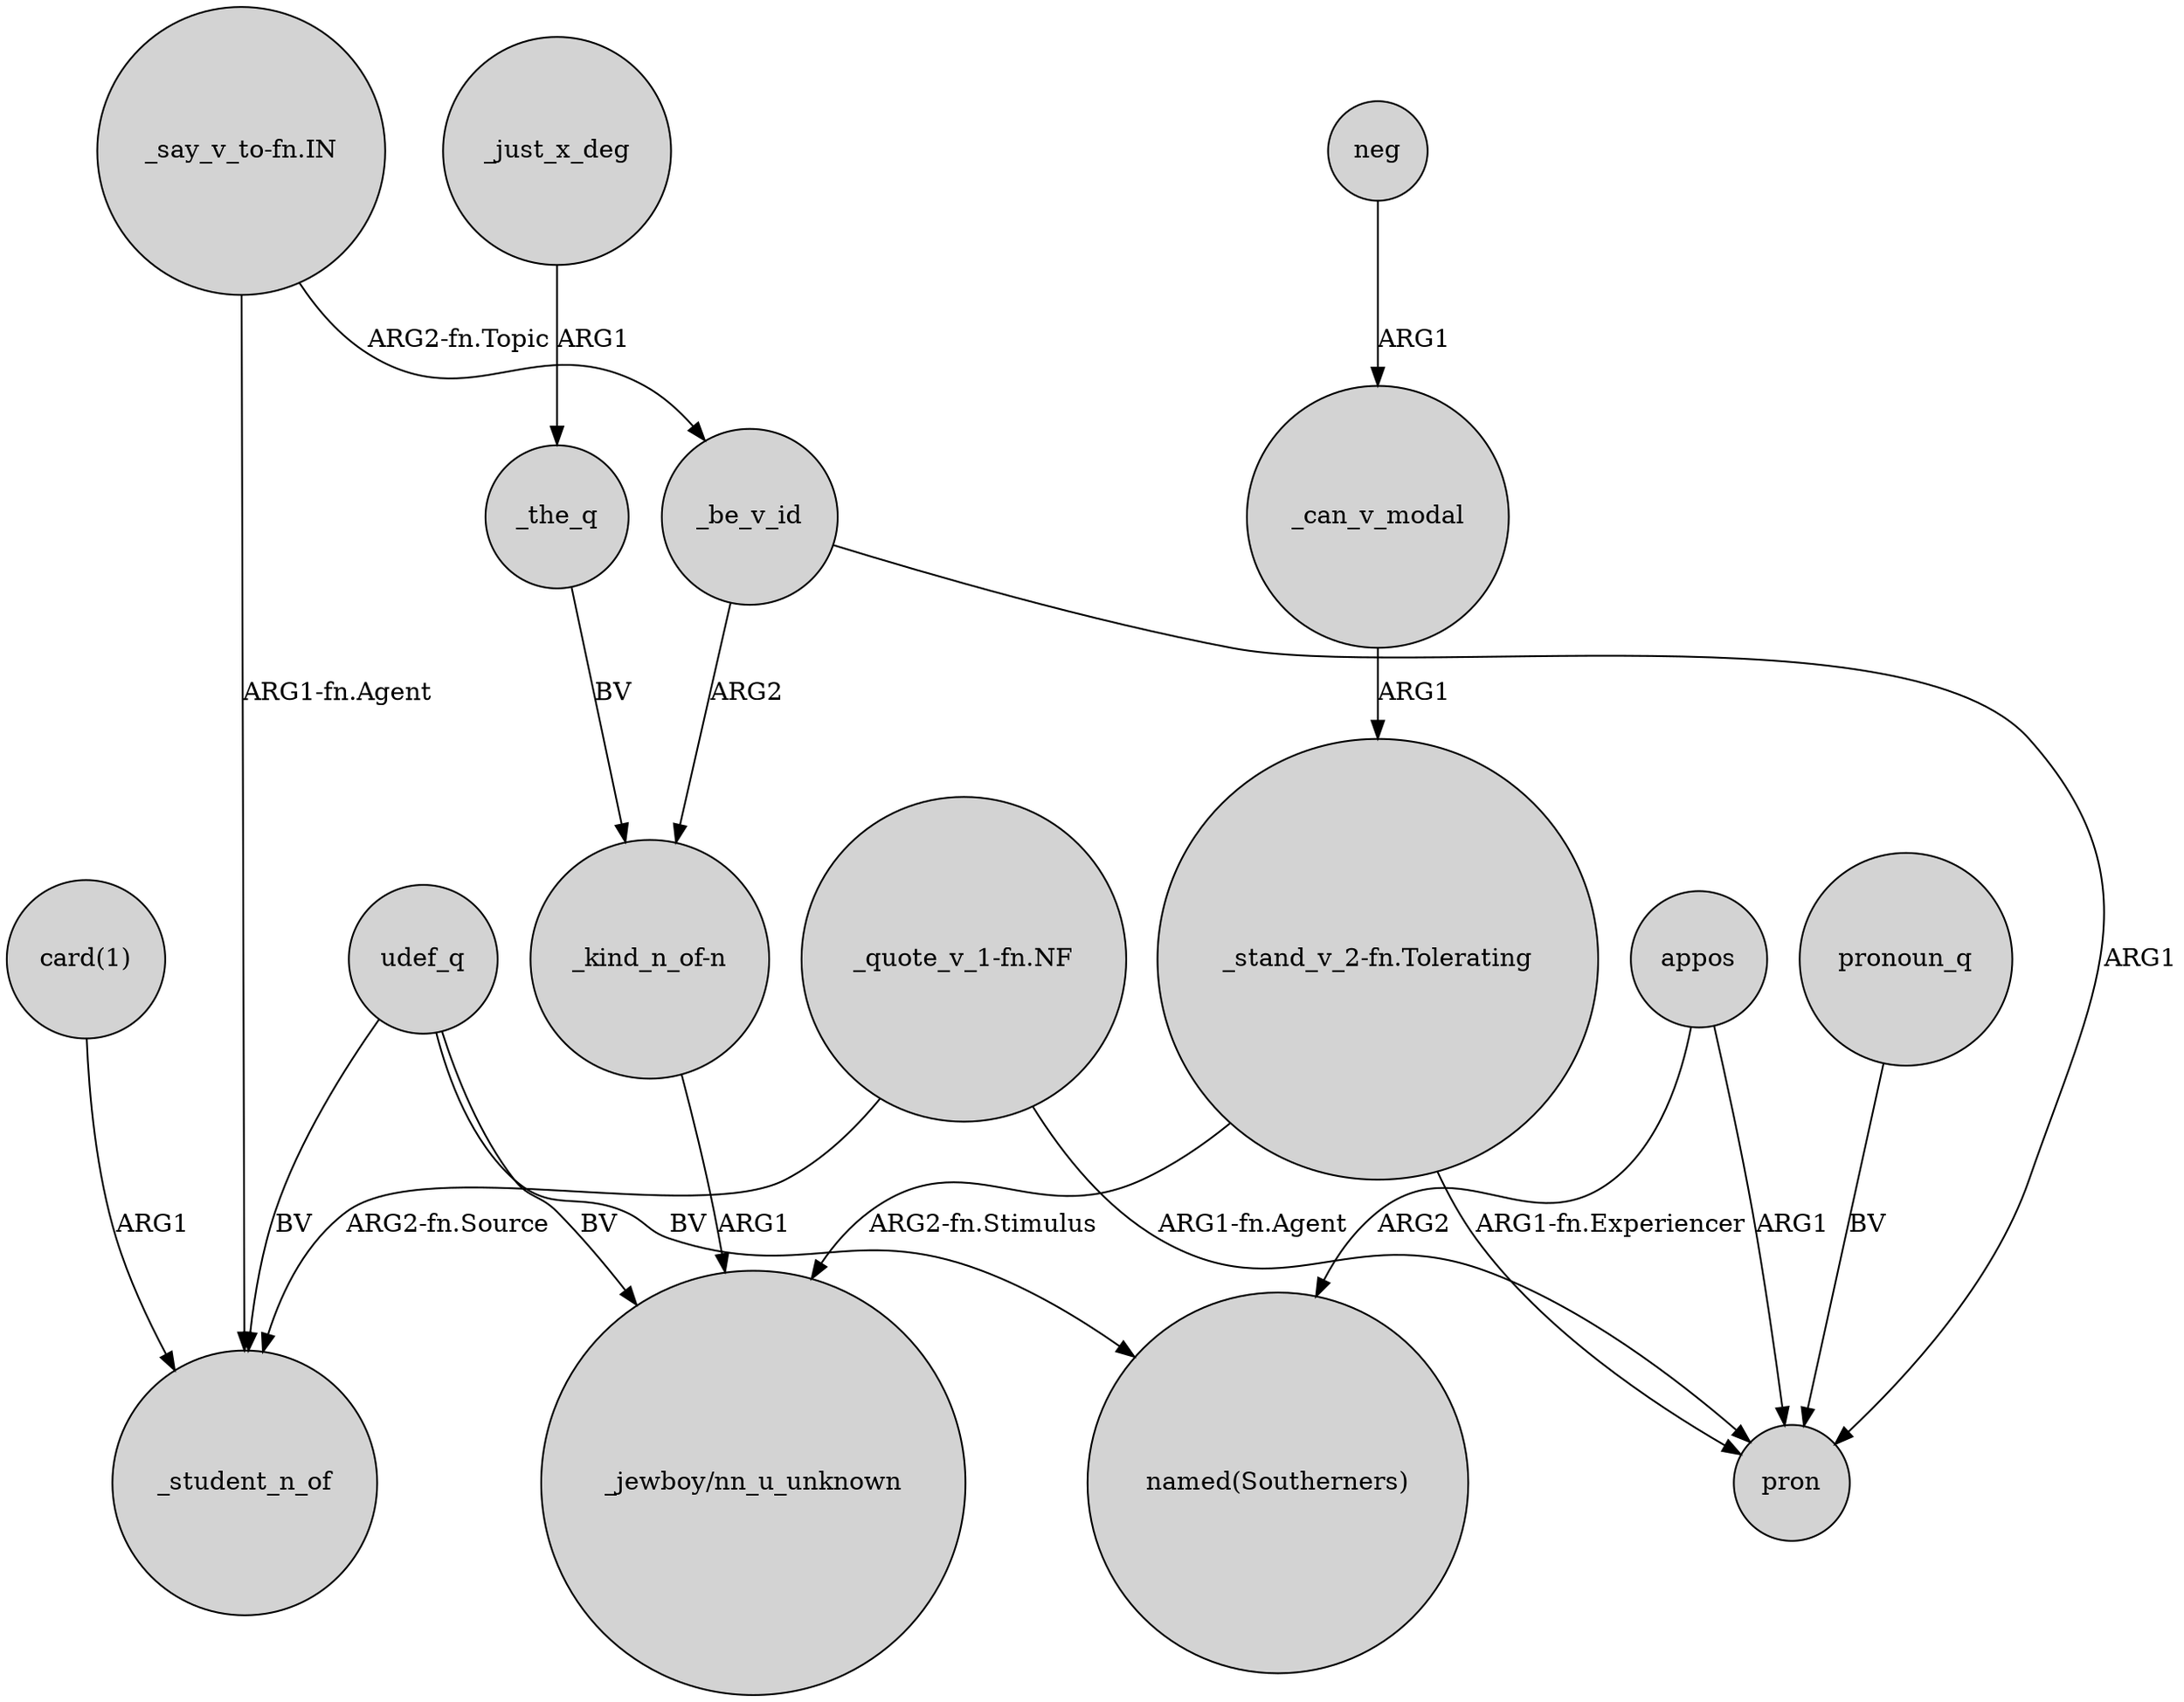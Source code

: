digraph {
	node [shape=circle style=filled]
	appos -> "named(Southerners)" [label=ARG2]
	udef_q -> _student_n_of [label=BV]
	_be_v_id -> "_kind_n_of-n" [label=ARG2]
	_can_v_modal -> "_stand_v_2-fn.Tolerating" [label=ARG1]
	_be_v_id -> pron [label=ARG1]
	"card(1)" -> _student_n_of [label=ARG1]
	"_stand_v_2-fn.Tolerating" -> pron [label="ARG1-fn.Experiencer"]
	"_say_v_to-fn.IN" -> _be_v_id [label="ARG2-fn.Topic"]
	"_quote_v_1-fn.NF" -> pron [label="ARG1-fn.Agent"]
	udef_q -> "named(Southerners)" [label=BV]
	pronoun_q -> pron [label=BV]
	"_stand_v_2-fn.Tolerating" -> "_jewboy/nn_u_unknown" [label="ARG2-fn.Stimulus"]
	_just_x_deg -> _the_q [label=ARG1]
	appos -> pron [label=ARG1]
	udef_q -> "_jewboy/nn_u_unknown" [label=BV]
	"_say_v_to-fn.IN" -> _student_n_of [label="ARG1-fn.Agent"]
	"_quote_v_1-fn.NF" -> _student_n_of [label="ARG2-fn.Source"]
	"_kind_n_of-n" -> "_jewboy/nn_u_unknown" [label=ARG1]
	neg -> _can_v_modal [label=ARG1]
	_the_q -> "_kind_n_of-n" [label=BV]
}
